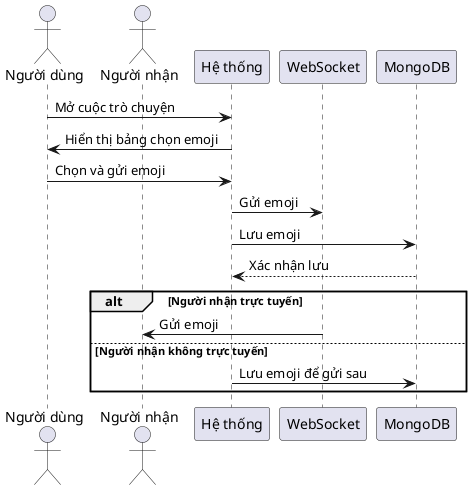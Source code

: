 @startuml
actor "Người dùng" as User
actor "Người nhận" as Receiver
participant "Hệ thống" as System
participant "WebSocket" as WS
participant "MongoDB" as DB

User -> System: Mở cuộc trò chuyện
System -> User: Hiển thị bảng chọn emoji
User -> System: Chọn và gửi emoji
System -> WS: Gửi emoji
System -> DB: Lưu emoji
DB --> System: Xác nhận lưu

alt Người nhận trực tuyến
    WS -> Receiver: Gửi emoji
else Người nhận không trực tuyến
    System -> DB: Lưu emoji để gửi sau
end alt

@enduml